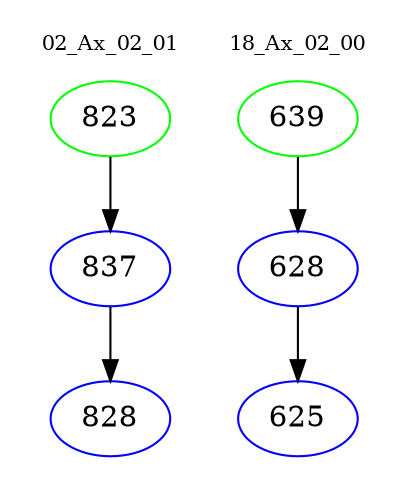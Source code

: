 digraph{
subgraph cluster_0 {
color = white
label = "02_Ax_02_01";
fontsize=10;
T0_823 [label="823", color="green"]
T0_823 -> T0_837 [color="black"]
T0_837 [label="837", color="blue"]
T0_837 -> T0_828 [color="black"]
T0_828 [label="828", color="blue"]
}
subgraph cluster_1 {
color = white
label = "18_Ax_02_00";
fontsize=10;
T1_639 [label="639", color="green"]
T1_639 -> T1_628 [color="black"]
T1_628 [label="628", color="blue"]
T1_628 -> T1_625 [color="black"]
T1_625 [label="625", color="blue"]
}
}
